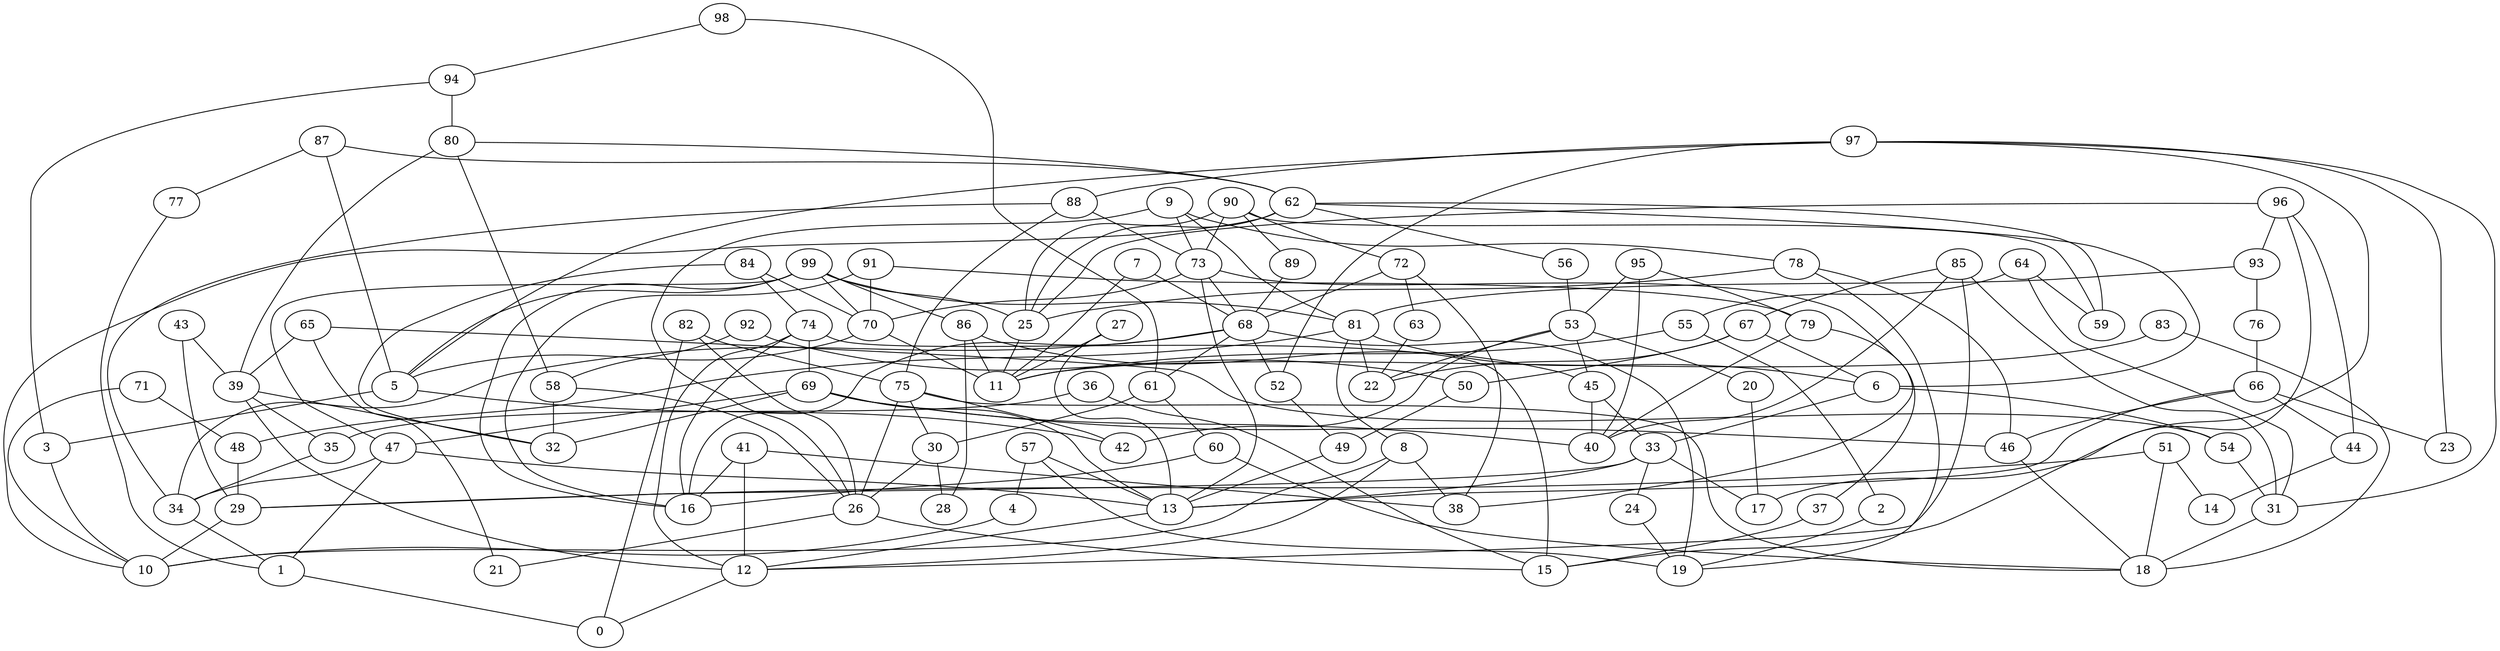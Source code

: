 digraph GG_graph {

subgraph G_graph {
edge [color = black]
"63" -> "22" [dir = none]
"34" -> "1" [dir = none]
"85" -> "12" [dir = none]
"85" -> "40" [dir = none]
"85" -> "67" [dir = none]
"85" -> "31" [dir = none]
"33" -> "17" [dir = none]
"33" -> "24" [dir = none]
"33" -> "13" [dir = none]
"33" -> "29" [dir = none]
"6" -> "33" [dir = none]
"6" -> "54" [dir = none]
"44" -> "14" [dir = none]
"27" -> "11" [dir = none]
"27" -> "13" [dir = none]
"99" -> "81" [dir = none]
"99" -> "25" [dir = none]
"99" -> "5" [dir = none]
"99" -> "16" [dir = none]
"99" -> "86" [dir = none]
"99" -> "47" [dir = none]
"99" -> "70" [dir = none]
"29" -> "10" [dir = none]
"71" -> "10" [dir = none]
"71" -> "48" [dir = none]
"48" -> "29" [dir = none]
"80" -> "62" [dir = none]
"80" -> "39" [dir = none]
"80" -> "58" [dir = none]
"83" -> "11" [dir = none]
"83" -> "18" [dir = none]
"68" -> "61" [dir = none]
"68" -> "34" [dir = none]
"68" -> "52" [dir = none]
"68" -> "16" [dir = none]
"68" -> "19" [dir = none]
"88" -> "34" [dir = none]
"88" -> "73" [dir = none]
"88" -> "75" [dir = none]
"39" -> "32" [dir = none]
"39" -> "12" [dir = none]
"39" -> "35" [dir = none]
"73" -> "70" [dir = none]
"73" -> "38" [dir = none]
"73" -> "13" [dir = none]
"73" -> "68" [dir = none]
"8" -> "38" [dir = none]
"8" -> "12" [dir = none]
"8" -> "10" [dir = none]
"35" -> "34" [dir = none]
"36" -> "15" [dir = none]
"36" -> "35" [dir = none]
"9" -> "78" [dir = none]
"9" -> "26" [dir = none]
"9" -> "81" [dir = none]
"9" -> "73" [dir = none]
"12" -> "0" [dir = none]
"41" -> "38" [dir = none]
"41" -> "16" [dir = none]
"41" -> "12" [dir = none]
"46" -> "18" [dir = none]
"37" -> "15" [dir = none]
"91" -> "79" [dir = none]
"91" -> "16" [dir = none]
"91" -> "70" [dir = none]
"2" -> "19" [dir = none]
"25" -> "11" [dir = none]
"43" -> "29" [dir = none]
"43" -> "39" [dir = none]
"47" -> "13" [dir = none]
"47" -> "1" [dir = none]
"47" -> "34" [dir = none]
"96" -> "44" [dir = none]
"96" -> "93" [dir = none]
"96" -> "25" [dir = none]
"96" -> "15" [dir = none]
"94" -> "3" [dir = none]
"94" -> "80" [dir = none]
"76" -> "66" [dir = none]
"1" -> "0" [dir = none]
"78" -> "46" [dir = none]
"78" -> "19" [dir = none]
"78" -> "25" [dir = none]
"77" -> "1" [dir = none]
"70" -> "11" [dir = none]
"70" -> "5" [dir = none]
"66" -> "13" [dir = none]
"66" -> "46" [dir = none]
"66" -> "44" [dir = none]
"66" -> "23" [dir = none]
"89" -> "68" [dir = none]
"98" -> "61" [dir = none]
"98" -> "94" [dir = none]
"82" -> "75" [dir = none]
"82" -> "26" [dir = none]
"82" -> "0" [dir = none]
"79" -> "37" [dir = none]
"79" -> "40" [dir = none]
"56" -> "53" [dir = none]
"54" -> "31" [dir = none]
"97" -> "5" [dir = none]
"97" -> "23" [dir = none]
"97" -> "88" [dir = none]
"97" -> "52" [dir = none]
"97" -> "31" [dir = none]
"97" -> "17" [dir = none]
"64" -> "55" [dir = none]
"64" -> "31" [dir = none]
"64" -> "59" [dir = none]
"92" -> "58" [dir = none]
"92" -> "50" [dir = none]
"20" -> "17" [dir = none]
"86" -> "45" [dir = none]
"86" -> "11" [dir = none]
"86" -> "28" [dir = none]
"87" -> "77" [dir = none]
"87" -> "5" [dir = none]
"87" -> "62" [dir = none]
"3" -> "10" [dir = none]
"55" -> "11" [dir = none]
"55" -> "2" [dir = none]
"62" -> "59" [dir = none]
"62" -> "25" [dir = none]
"62" -> "6" [dir = none]
"62" -> "10" [dir = none]
"62" -> "56" [dir = none]
"90" -> "73" [dir = none]
"90" -> "59" [dir = none]
"90" -> "89" [dir = none]
"90" -> "25" [dir = none]
"90" -> "72" [dir = none]
"5" -> "3" [dir = none]
"5" -> "42" [dir = none]
"26" -> "21" [dir = none]
"26" -> "15" [dir = none]
"67" -> "22" [dir = none]
"67" -> "6" [dir = none]
"67" -> "50" [dir = none]
"50" -> "49" [dir = none]
"4" -> "10" [dir = none]
"24" -> "19" [dir = none]
"49" -> "13" [dir = none]
"74" -> "15" [dir = none]
"74" -> "12" [dir = none]
"74" -> "69" [dir = none]
"74" -> "16" [dir = none]
"13" -> "12" [dir = none]
"93" -> "76" [dir = none]
"93" -> "81" [dir = none]
"69" -> "46" [dir = none]
"69" -> "47" [dir = none]
"69" -> "32" [dir = none]
"69" -> "13" [dir = none]
"69" -> "40" [dir = none]
"95" -> "53" [dir = none]
"95" -> "40" [dir = none]
"95" -> "79" [dir = none]
"81" -> "48" [dir = none]
"81" -> "6" [dir = none]
"81" -> "8" [dir = none]
"81" -> "22" [dir = none]
"53" -> "22" [dir = none]
"53" -> "20" [dir = none]
"53" -> "42" [dir = none]
"53" -> "45" [dir = none]
"72" -> "63" [dir = none]
"72" -> "68" [dir = none]
"72" -> "38" [dir = none]
"7" -> "68" [dir = none]
"7" -> "11" [dir = none]
"65" -> "54" [dir = none]
"65" -> "39" [dir = none]
"65" -> "21" [dir = none]
"61" -> "60" [dir = none]
"61" -> "30" [dir = none]
"31" -> "18" [dir = none]
"57" -> "19" [dir = none]
"57" -> "13" [dir = none]
"57" -> "4" [dir = none]
"45" -> "33" [dir = none]
"45" -> "40" [dir = none]
"84" -> "32" [dir = none]
"84" -> "70" [dir = none]
"84" -> "74" [dir = none]
"30" -> "26" [dir = none]
"30" -> "28" [dir = none]
"58" -> "26" [dir = none]
"58" -> "32" [dir = none]
"60" -> "18" [dir = none]
"60" -> "16" [dir = none]
"52" -> "49" [dir = none]
"51" -> "29" [dir = none]
"51" -> "18" [dir = none]
"51" -> "14" [dir = none]
"75" -> "30" [dir = none]
"75" -> "18" [dir = none]
"75" -> "42" [dir = none]
"75" -> "26" [dir = none]
}

}
